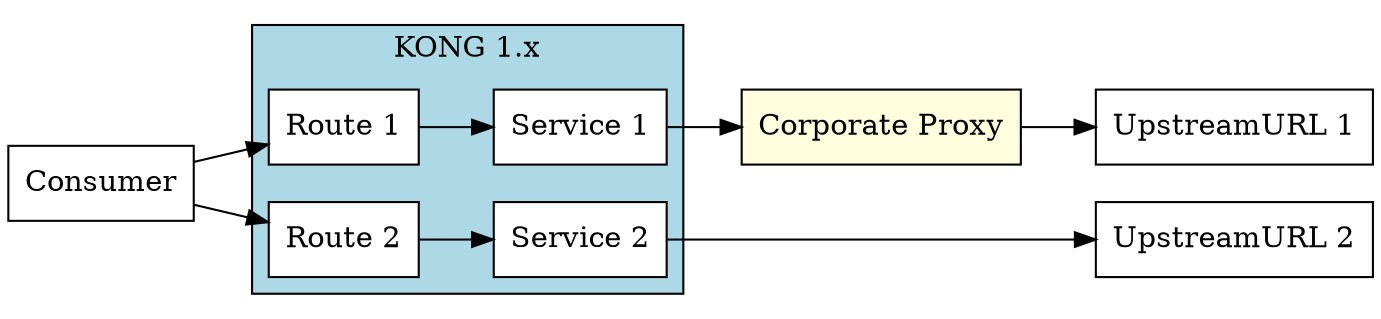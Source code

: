 digraph G {
  rankdir = LR;
  node [shape=box]
  
  subgraph cluster_0 {
    label = "KONG 1.x";
	style=filled;
	fillcolor=lightblue;
	node [style=filled fillcolor=white]
	"Route 1" -> "Service 1"
	"Route 2" -> "Service 2"
  }
  
  "Corporate Proxy"[style=filled fillcolor=lightyellow]
  
  { rank=same
      "UpstreamURL 1"
      "UpstreamURL 2"
  }
  
  Consumer -> "Route 1" "Service 1" -> "Corporate Proxy" -> "UpstreamURL 1"
  Consumer -> "Route 2" "Service 2" -> "UpstreamURL 2"
  
}